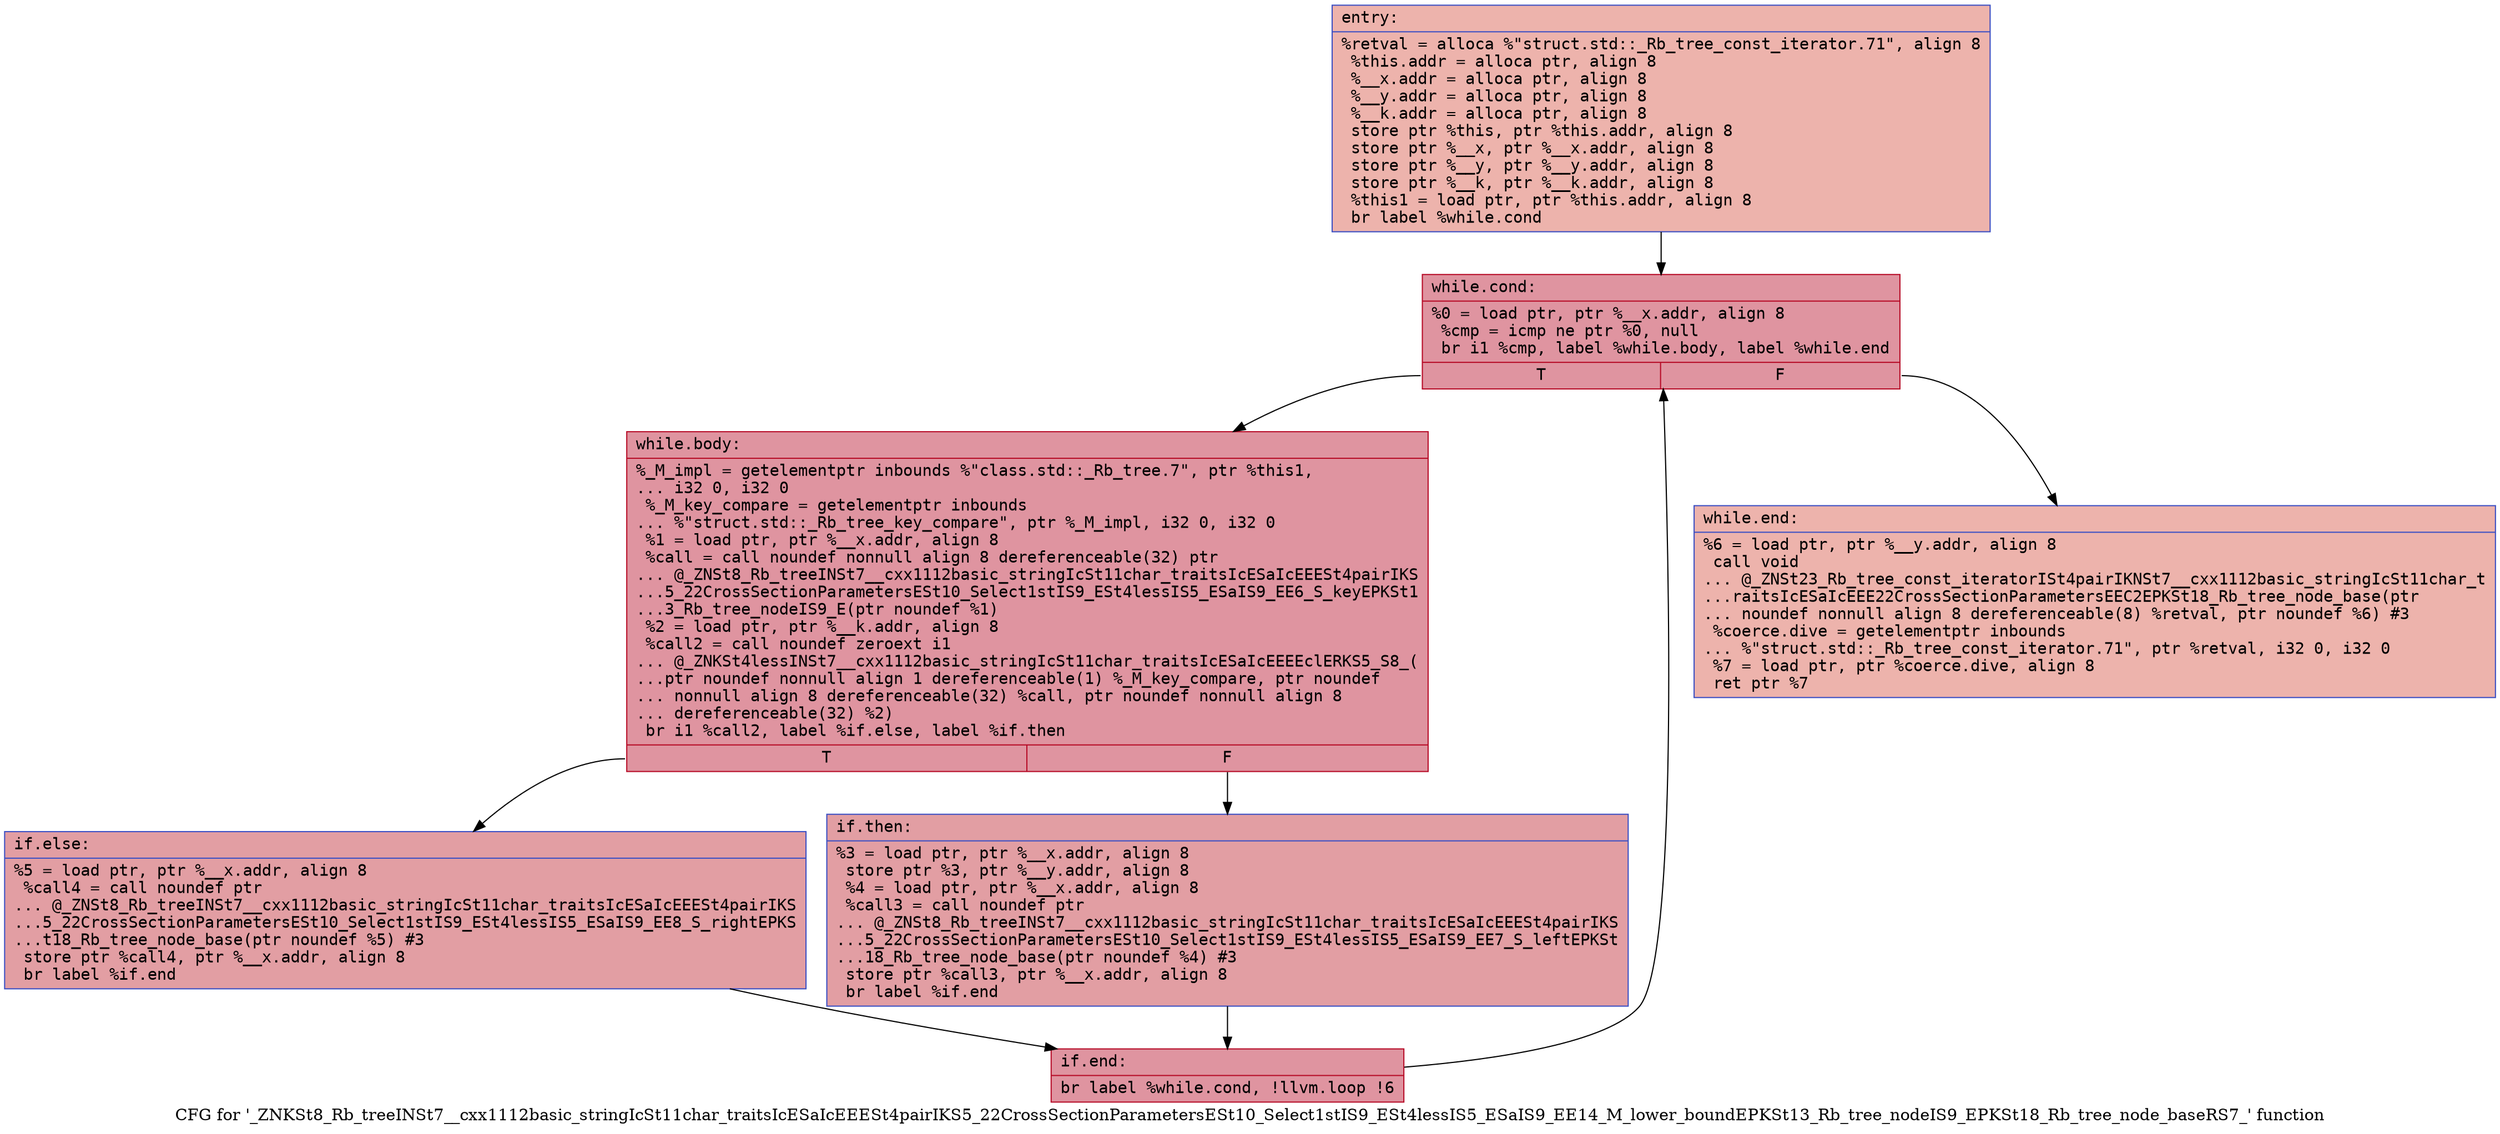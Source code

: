 digraph "CFG for '_ZNKSt8_Rb_treeINSt7__cxx1112basic_stringIcSt11char_traitsIcESaIcEEESt4pairIKS5_22CrossSectionParametersESt10_Select1stIS9_ESt4lessIS5_ESaIS9_EE14_M_lower_boundEPKSt13_Rb_tree_nodeIS9_EPKSt18_Rb_tree_node_baseRS7_' function" {
	label="CFG for '_ZNKSt8_Rb_treeINSt7__cxx1112basic_stringIcSt11char_traitsIcESaIcEEESt4pairIKS5_22CrossSectionParametersESt10_Select1stIS9_ESt4lessIS5_ESaIS9_EE14_M_lower_boundEPKSt13_Rb_tree_nodeIS9_EPKSt18_Rb_tree_node_baseRS7_' function";

	Node0x564271aa4640 [shape=record,color="#3d50c3ff", style=filled, fillcolor="#d6524470" fontname="Courier",label="{entry:\l|  %retval = alloca %\"struct.std::_Rb_tree_const_iterator.71\", align 8\l  %this.addr = alloca ptr, align 8\l  %__x.addr = alloca ptr, align 8\l  %__y.addr = alloca ptr, align 8\l  %__k.addr = alloca ptr, align 8\l  store ptr %this, ptr %this.addr, align 8\l  store ptr %__x, ptr %__x.addr, align 8\l  store ptr %__y, ptr %__y.addr, align 8\l  store ptr %__k, ptr %__k.addr, align 8\l  %this1 = load ptr, ptr %this.addr, align 8\l  br label %while.cond\l}"];
	Node0x564271aa4640 -> Node0x564271aa4c60[tooltip="entry -> while.cond\nProbability 100.00%" ];
	Node0x564271aa4c60 [shape=record,color="#b70d28ff", style=filled, fillcolor="#b70d2870" fontname="Courier",label="{while.cond:\l|  %0 = load ptr, ptr %__x.addr, align 8\l  %cmp = icmp ne ptr %0, null\l  br i1 %cmp, label %while.body, label %while.end\l|{<s0>T|<s1>F}}"];
	Node0x564271aa4c60:s0 -> Node0x564271aa5020[tooltip="while.cond -> while.body\nProbability 96.88%" ];
	Node0x564271aa4c60:s1 -> Node0x564271aa50a0[tooltip="while.cond -> while.end\nProbability 3.12%" ];
	Node0x564271aa5020 [shape=record,color="#b70d28ff", style=filled, fillcolor="#b70d2870" fontname="Courier",label="{while.body:\l|  %_M_impl = getelementptr inbounds %\"class.std::_Rb_tree.7\", ptr %this1,\l... i32 0, i32 0\l  %_M_key_compare = getelementptr inbounds\l... %\"struct.std::_Rb_tree_key_compare\", ptr %_M_impl, i32 0, i32 0\l  %1 = load ptr, ptr %__x.addr, align 8\l  %call = call noundef nonnull align 8 dereferenceable(32) ptr\l... @_ZNSt8_Rb_treeINSt7__cxx1112basic_stringIcSt11char_traitsIcESaIcEEESt4pairIKS\l...5_22CrossSectionParametersESt10_Select1stIS9_ESt4lessIS5_ESaIS9_EE6_S_keyEPKSt1\l...3_Rb_tree_nodeIS9_E(ptr noundef %1)\l  %2 = load ptr, ptr %__k.addr, align 8\l  %call2 = call noundef zeroext i1\l... @_ZNKSt4lessINSt7__cxx1112basic_stringIcSt11char_traitsIcESaIcEEEEclERKS5_S8_(\l...ptr noundef nonnull align 1 dereferenceable(1) %_M_key_compare, ptr noundef\l... nonnull align 8 dereferenceable(32) %call, ptr noundef nonnull align 8\l... dereferenceable(32) %2)\l  br i1 %call2, label %if.else, label %if.then\l|{<s0>T|<s1>F}}"];
	Node0x564271aa5020:s0 -> Node0x564271aa57c0[tooltip="while.body -> if.else\nProbability 50.00%" ];
	Node0x564271aa5020:s1 -> Node0x564271aa5810[tooltip="while.body -> if.then\nProbability 50.00%" ];
	Node0x564271aa5810 [shape=record,color="#3d50c3ff", style=filled, fillcolor="#be242e70" fontname="Courier",label="{if.then:\l|  %3 = load ptr, ptr %__x.addr, align 8\l  store ptr %3, ptr %__y.addr, align 8\l  %4 = load ptr, ptr %__x.addr, align 8\l  %call3 = call noundef ptr\l... @_ZNSt8_Rb_treeINSt7__cxx1112basic_stringIcSt11char_traitsIcESaIcEEESt4pairIKS\l...5_22CrossSectionParametersESt10_Select1stIS9_ESt4lessIS5_ESaIS9_EE7_S_leftEPKSt\l...18_Rb_tree_node_base(ptr noundef %4) #3\l  store ptr %call3, ptr %__x.addr, align 8\l  br label %if.end\l}"];
	Node0x564271aa5810 -> Node0x564271aa5d60[tooltip="if.then -> if.end\nProbability 100.00%" ];
	Node0x564271aa57c0 [shape=record,color="#3d50c3ff", style=filled, fillcolor="#be242e70" fontname="Courier",label="{if.else:\l|  %5 = load ptr, ptr %__x.addr, align 8\l  %call4 = call noundef ptr\l... @_ZNSt8_Rb_treeINSt7__cxx1112basic_stringIcSt11char_traitsIcESaIcEEESt4pairIKS\l...5_22CrossSectionParametersESt10_Select1stIS9_ESt4lessIS5_ESaIS9_EE8_S_rightEPKS\l...t18_Rb_tree_node_base(ptr noundef %5) #3\l  store ptr %call4, ptr %__x.addr, align 8\l  br label %if.end\l}"];
	Node0x564271aa57c0 -> Node0x564271aa5d60[tooltip="if.else -> if.end\nProbability 100.00%" ];
	Node0x564271aa5d60 [shape=record,color="#b70d28ff", style=filled, fillcolor="#b70d2870" fontname="Courier",label="{if.end:\l|  br label %while.cond, !llvm.loop !6\l}"];
	Node0x564271aa5d60 -> Node0x564271aa4c60[tooltip="if.end -> while.cond\nProbability 100.00%" ];
	Node0x564271aa50a0 [shape=record,color="#3d50c3ff", style=filled, fillcolor="#d6524470" fontname="Courier",label="{while.end:\l|  %6 = load ptr, ptr %__y.addr, align 8\l  call void\l... @_ZNSt23_Rb_tree_const_iteratorISt4pairIKNSt7__cxx1112basic_stringIcSt11char_t\l...raitsIcESaIcEEE22CrossSectionParametersEEC2EPKSt18_Rb_tree_node_base(ptr\l... noundef nonnull align 8 dereferenceable(8) %retval, ptr noundef %6) #3\l  %coerce.dive = getelementptr inbounds\l... %\"struct.std::_Rb_tree_const_iterator.71\", ptr %retval, i32 0, i32 0\l  %7 = load ptr, ptr %coerce.dive, align 8\l  ret ptr %7\l}"];
}

